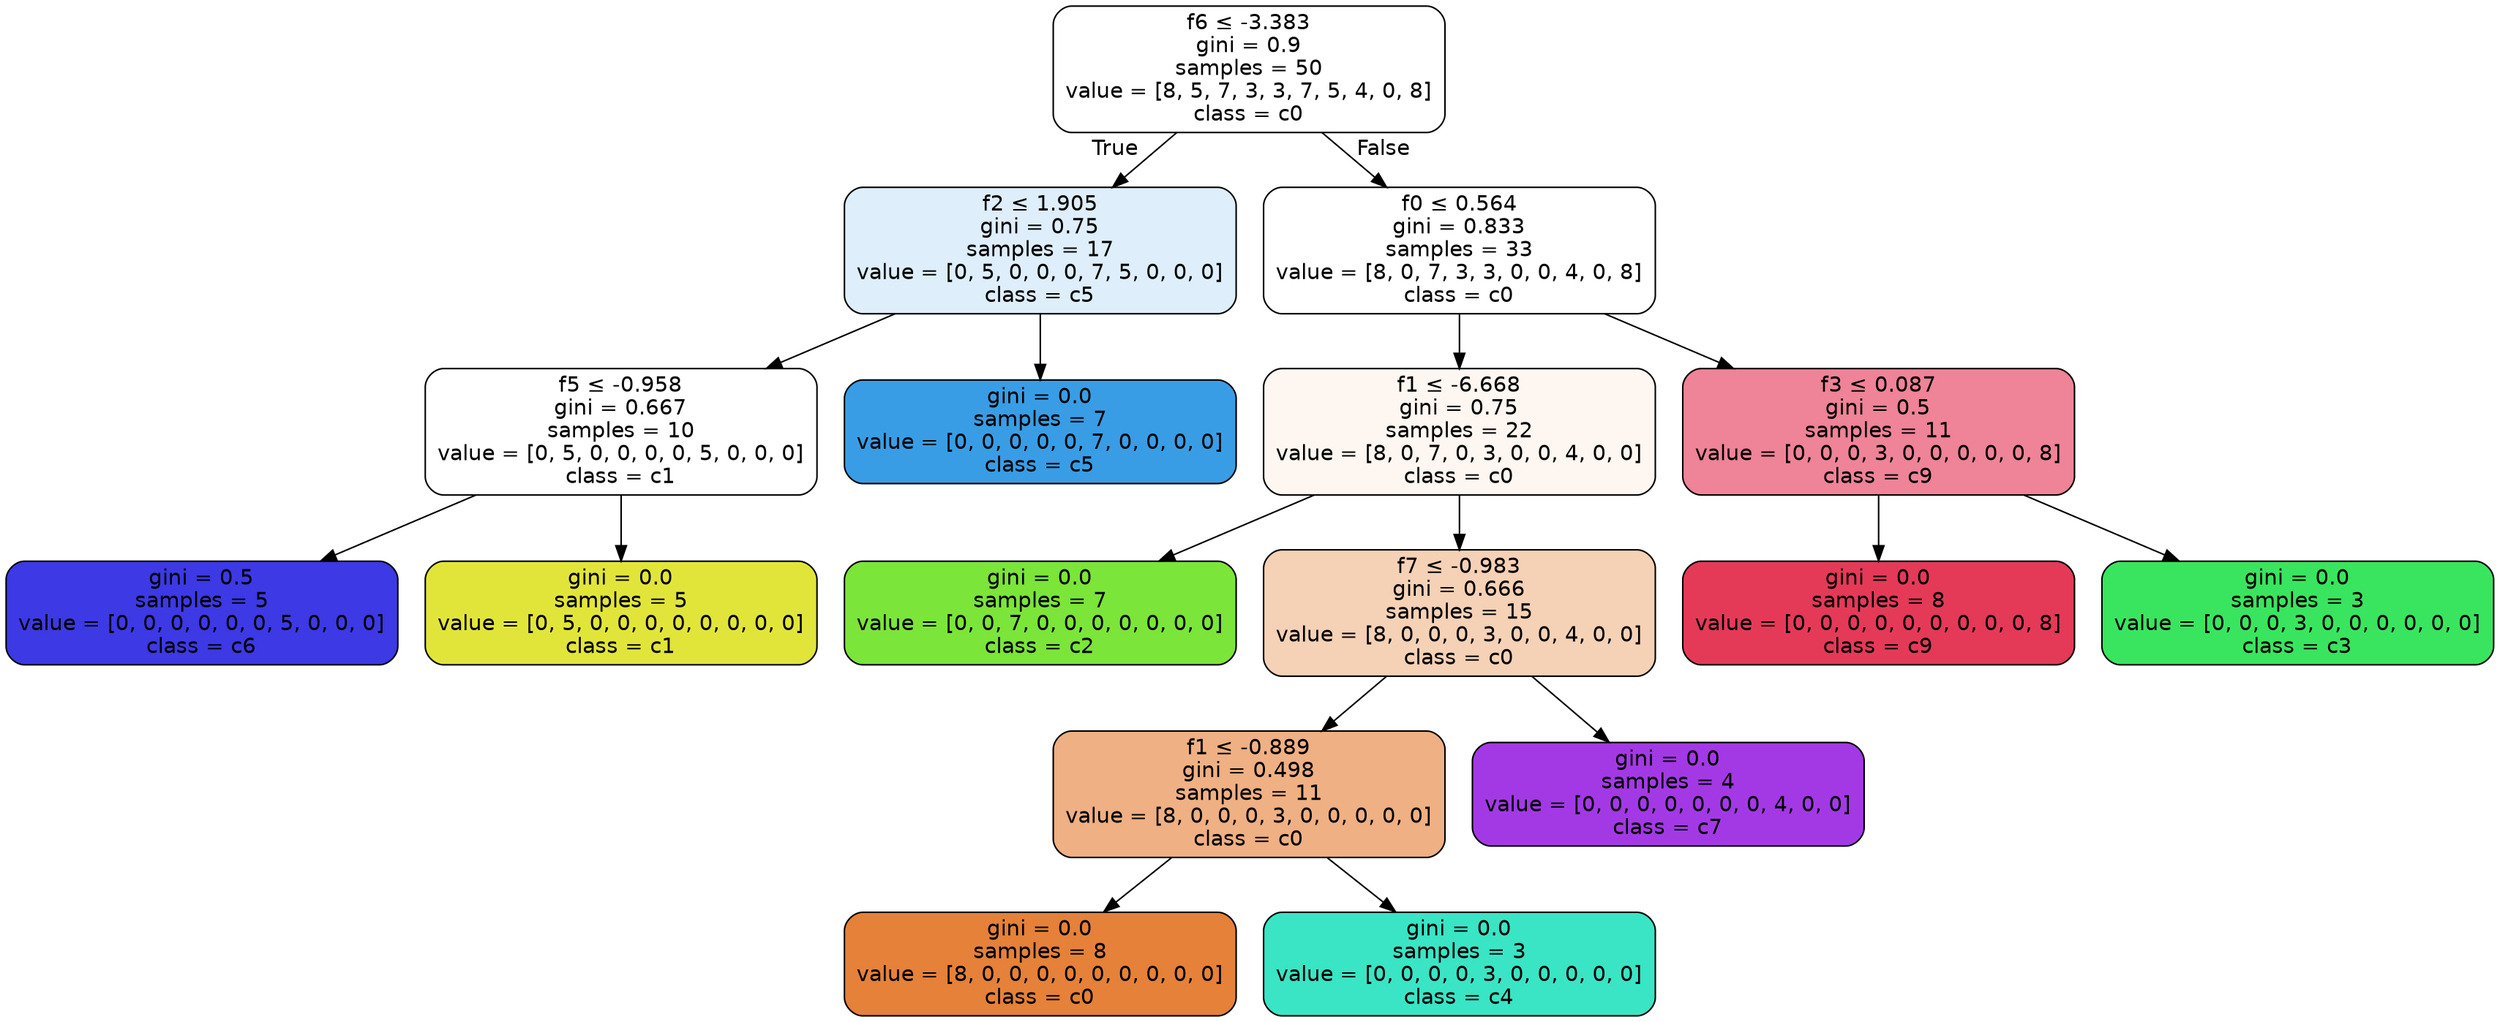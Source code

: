 digraph Tree {
node [shape=box, style="filled, rounded", color="black", fontname=helvetica] ;
edge [fontname=helvetica] ;
0 [label=<f6 &le; -3.383<br/>gini = 0.9<br/>samples = 50<br/>value = [8, 5, 7, 3, 3, 7, 5, 4, 0, 8]<br/>class = c0>, fillcolor="#e5813900"] ;
1 [label=<f2 &le; 1.905<br/>gini = 0.75<br/>samples = 17<br/>value = [0, 5, 0, 0, 0, 7, 5, 0, 0, 0]<br/>class = c5>, fillcolor="#399de52a"] ;
0 -> 1 [labeldistance=2.5, labelangle=45, headlabel="True"] ;
2 [label=<f5 &le; -0.958<br/>gini = 0.667<br/>samples = 10<br/>value = [0, 5, 0, 0, 0, 0, 5, 0, 0, 0]<br/>class = c1>, fillcolor="#e2e53900"] ;
1 -> 2 ;
3 [label=<gini = 0.5<br/>samples = 5<br/>value = [0, 0, 0, 0, 0, 0, 5, 0, 0, 0]<br/>class = c6>, fillcolor="#3c39e5ff"] ;
2 -> 3 ;
4 [label=<gini = 0.0<br/>samples = 5<br/>value = [0, 5, 0, 0, 0, 0, 0, 0, 0, 0]<br/>class = c1>, fillcolor="#e2e539ff"] ;
2 -> 4 ;
5 [label=<gini = 0.0<br/>samples = 7<br/>value = [0, 0, 0, 0, 0, 7, 0, 0, 0, 0]<br/>class = c5>, fillcolor="#399de5ff"] ;
1 -> 5 ;
6 [label=<f0 &le; 0.564<br/>gini = 0.833<br/>samples = 33<br/>value = [8, 0, 7, 3, 3, 0, 0, 4, 0, 8]<br/>class = c0>, fillcolor="#e5813900"] ;
0 -> 6 [labeldistance=2.5, labelangle=-45, headlabel="False"] ;
7 [label=<f1 &le; -6.668<br/>gini = 0.75<br/>samples = 22<br/>value = [8, 0, 7, 0, 3, 0, 0, 4, 0, 0]<br/>class = c0>, fillcolor="#e5813911"] ;
6 -> 7 ;
8 [label=<gini = 0.0<br/>samples = 7<br/>value = [0, 0, 7, 0, 0, 0, 0, 0, 0, 0]<br/>class = c2>, fillcolor="#7be539ff"] ;
7 -> 8 ;
9 [label=<f7 &le; -0.983<br/>gini = 0.666<br/>samples = 15<br/>value = [8, 0, 0, 0, 3, 0, 0, 4, 0, 0]<br/>class = c0>, fillcolor="#e581395d"] ;
7 -> 9 ;
10 [label=<f1 &le; -0.889<br/>gini = 0.498<br/>samples = 11<br/>value = [8, 0, 0, 0, 3, 0, 0, 0, 0, 0]<br/>class = c0>, fillcolor="#e581399f"] ;
9 -> 10 ;
11 [label=<gini = 0.0<br/>samples = 8<br/>value = [8, 0, 0, 0, 0, 0, 0, 0, 0, 0]<br/>class = c0>, fillcolor="#e58139ff"] ;
10 -> 11 ;
12 [label=<gini = 0.0<br/>samples = 3<br/>value = [0, 0, 0, 0, 3, 0, 0, 0, 0, 0]<br/>class = c4>, fillcolor="#39e5c5ff"] ;
10 -> 12 ;
13 [label=<gini = 0.0<br/>samples = 4<br/>value = [0, 0, 0, 0, 0, 0, 0, 4, 0, 0]<br/>class = c7>, fillcolor="#a339e5ff"] ;
9 -> 13 ;
14 [label=<f3 &le; 0.087<br/>gini = 0.5<br/>samples = 11<br/>value = [0, 0, 0, 3, 0, 0, 0, 0, 0, 8]<br/>class = c9>, fillcolor="#e539589f"] ;
6 -> 14 ;
15 [label=<gini = 0.0<br/>samples = 8<br/>value = [0, 0, 0, 0, 0, 0, 0, 0, 0, 8]<br/>class = c9>, fillcolor="#e53958ff"] ;
14 -> 15 ;
16 [label=<gini = 0.0<br/>samples = 3<br/>value = [0, 0, 0, 3, 0, 0, 0, 0, 0, 0]<br/>class = c3>, fillcolor="#39e55eff"] ;
14 -> 16 ;
}
